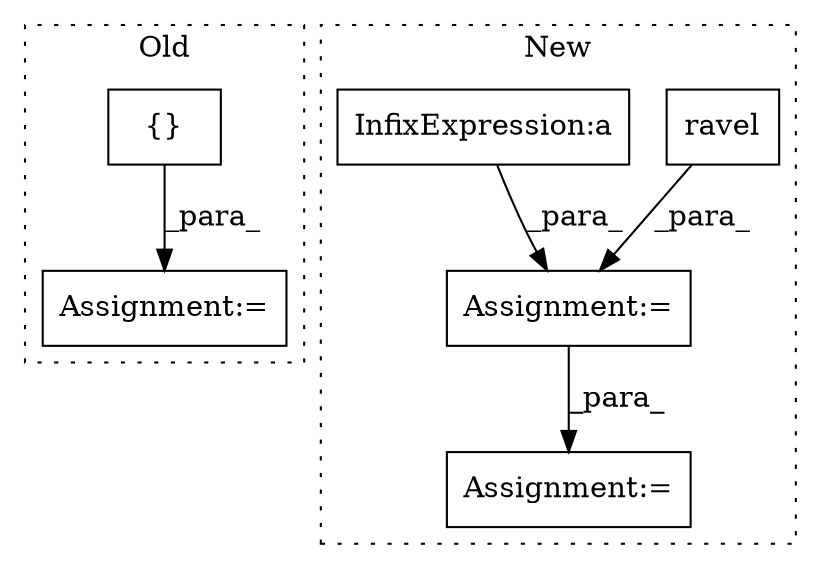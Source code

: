 digraph G {
subgraph cluster0 {
1 [label="{}" a="4" s="7531,7542" l="1,1" shape="box"];
3 [label="Assignment:=" a="7" s="7450,7543" l="53,2" shape="box"];
label = "Old";
style="dotted";
}
subgraph cluster1 {
2 [label="ravel" a="32" s="6465" l="7" shape="box"];
4 [label="Assignment:=" a="7" s="6482" l="2" shape="box"];
5 [label="Assignment:=" a="7" s="6514" l="1" shape="box"];
6 [label="InfixExpression:a" a="27" s="6403" l="3" shape="box"];
label = "New";
style="dotted";
}
1 -> 3 [label="_para_"];
2 -> 4 [label="_para_"];
4 -> 5 [label="_para_"];
6 -> 4 [label="_para_"];
}